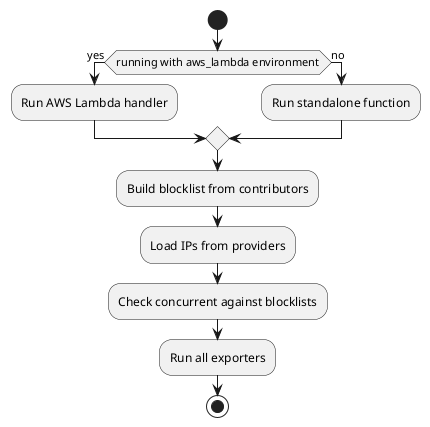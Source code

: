 @startuml

start
    if(running with aws_lambda environment) then(yes)
        :Run AWS Lambda handler;
    else (no)
        :Run standalone function;
    endif
    :Build blocklist from contributors;
    :Load IPs from providers;
    :Check concurrent against blocklists;
    :Run all exporters;
stop

@enduml
